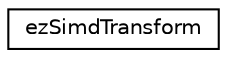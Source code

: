 digraph "Graphical Class Hierarchy"
{
 // LATEX_PDF_SIZE
  edge [fontname="Helvetica",fontsize="10",labelfontname="Helvetica",labelfontsize="10"];
  node [fontname="Helvetica",fontsize="10",shape=record];
  rankdir="LR";
  Node0 [label="ezSimdTransform",height=0.2,width=0.4,color="black", fillcolor="white", style="filled",URL="$da/d8b/classez_simd_transform.htm",tooltip=" "];
}

